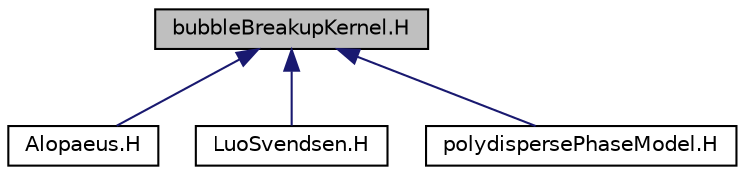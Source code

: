 digraph "bubbleBreakupKernel.H"
{
  bgcolor="transparent";
  edge [fontname="Helvetica",fontsize="10",labelfontname="Helvetica",labelfontsize="10"];
  node [fontname="Helvetica",fontsize="10",shape=record];
  Node4 [label="bubbleBreakupKernel.H",height=0.2,width=0.4,color="black", fillcolor="grey75", style="filled", fontcolor="black"];
  Node4 -> Node5 [dir="back",color="midnightblue",fontsize="10",style="solid",fontname="Helvetica"];
  Node5 [label="Alopaeus.H",height=0.2,width=0.4,color="black",URL="$a00914.html"];
  Node4 -> Node6 [dir="back",color="midnightblue",fontsize="10",style="solid",fontname="Helvetica"];
  Node6 [label="LuoSvendsen.H",height=0.2,width=0.4,color="black",URL="$a03615.html"];
  Node4 -> Node7 [dir="back",color="midnightblue",fontsize="10",style="solid",fontname="Helvetica"];
  Node7 [label="polydispersePhaseModel.H",height=0.2,width=0.4,color="black",URL="$a01640.html"];
}
